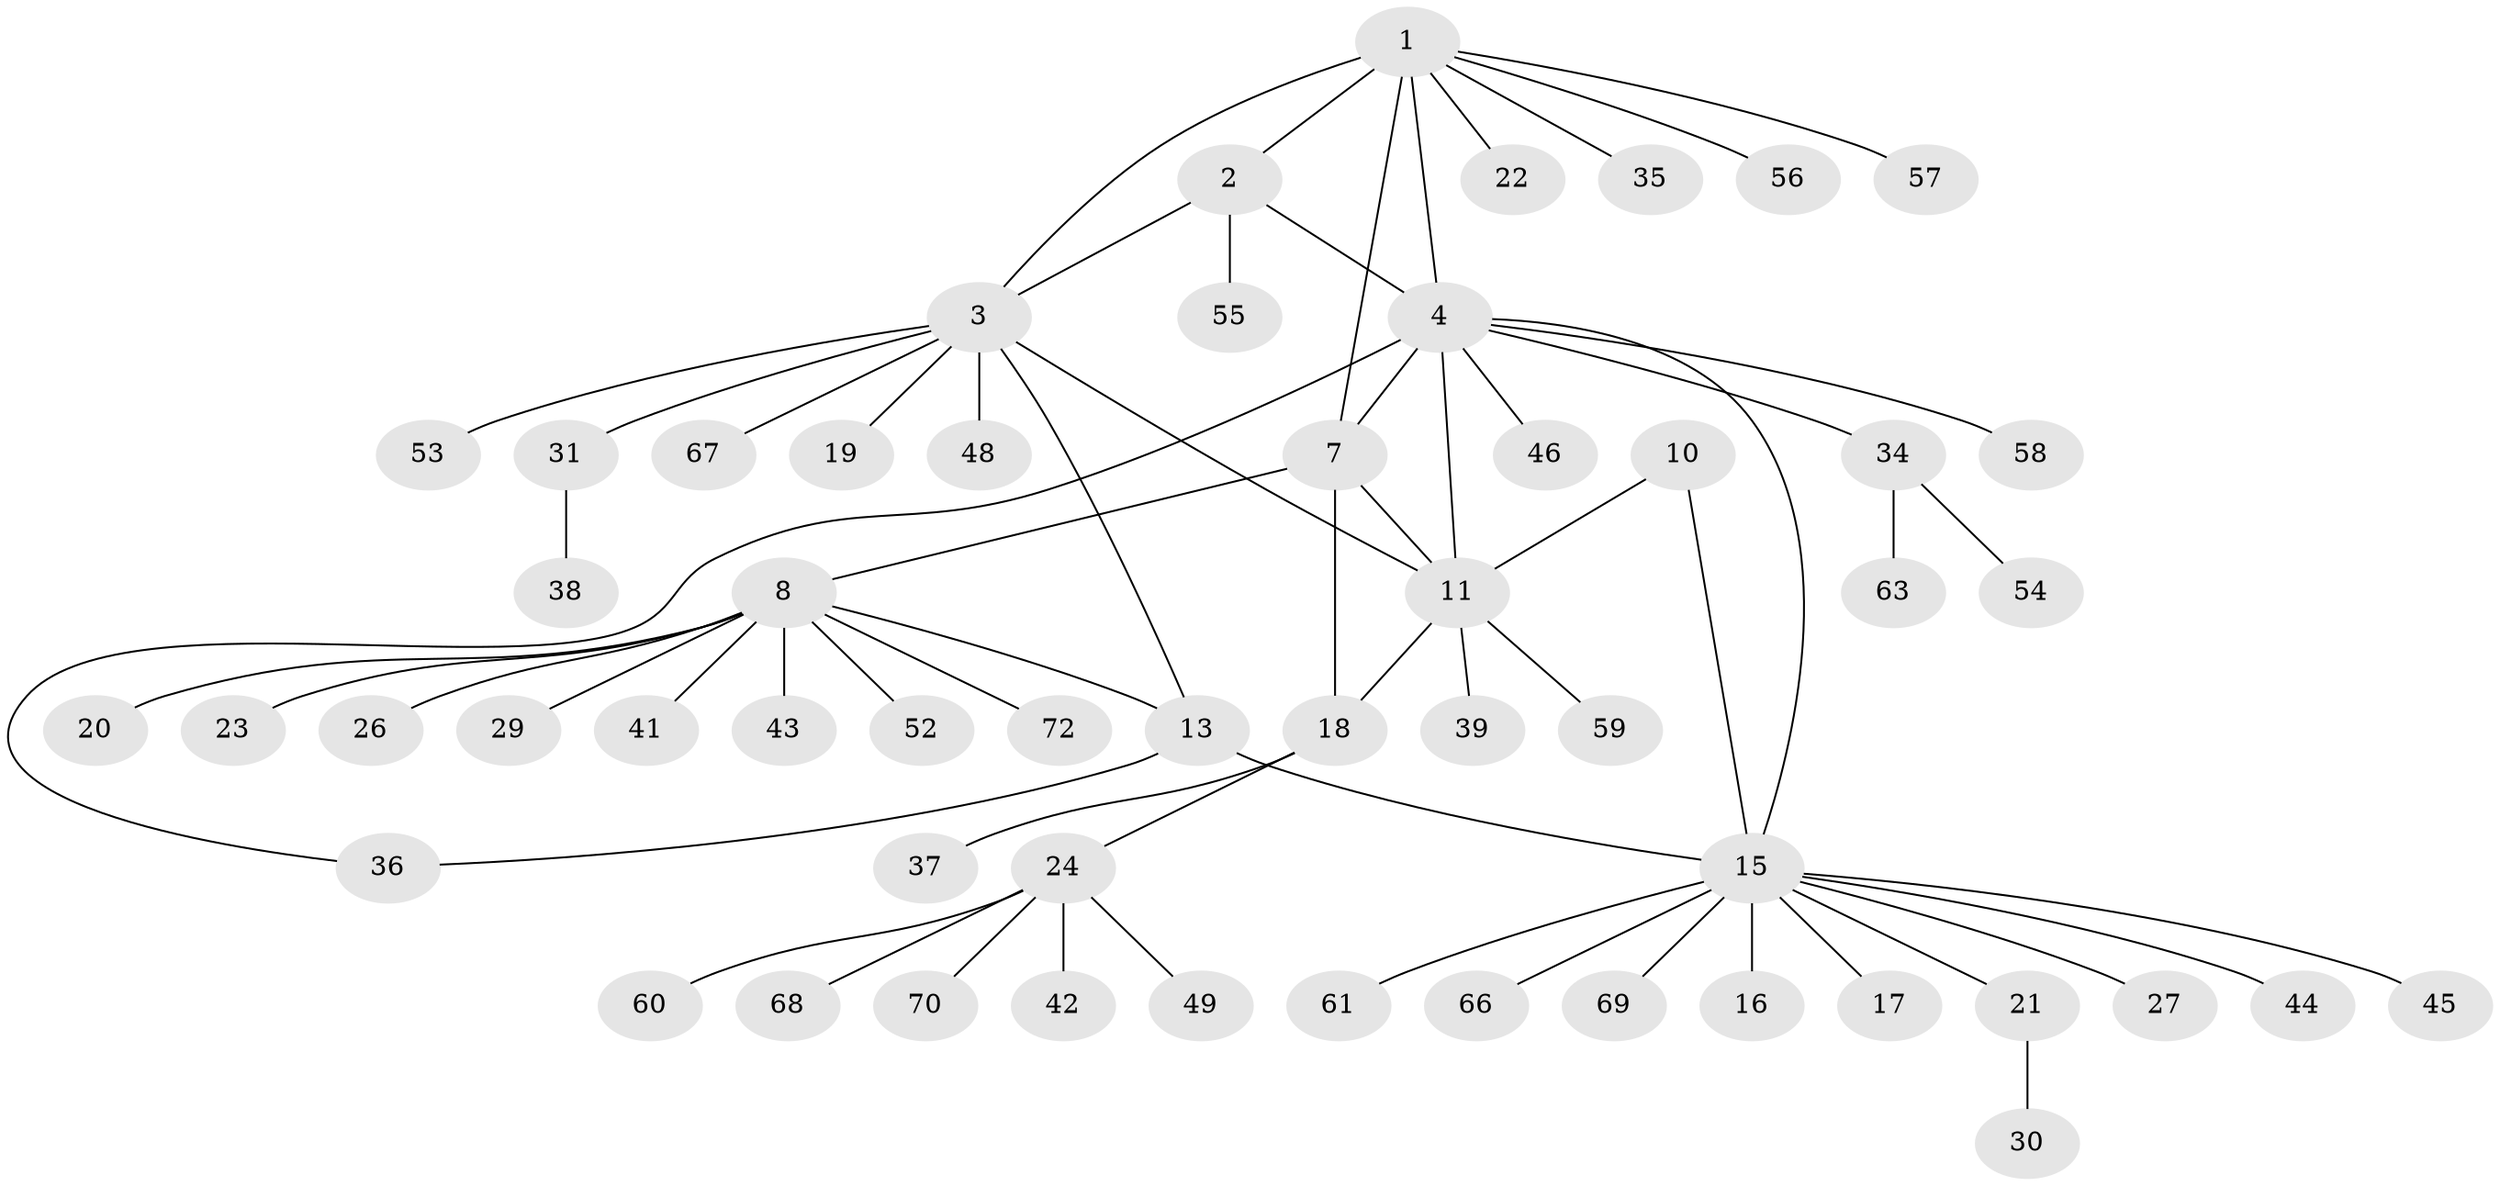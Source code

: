 // Generated by graph-tools (version 1.1) at 2025/52/02/27/25 19:52:17]
// undirected, 55 vertices, 64 edges
graph export_dot {
graph [start="1"]
  node [color=gray90,style=filled];
  1 [super="+5"];
  2 [super="+71"];
  3 [super="+51"];
  4 [super="+6"];
  7 [super="+25"];
  8 [super="+9"];
  10 [super="+33"];
  11 [super="+12"];
  13 [super="+14"];
  15 [super="+47"];
  16;
  17;
  18 [super="+40"];
  19;
  20;
  21;
  22 [super="+32"];
  23;
  24 [super="+28"];
  26;
  27;
  29;
  30;
  31 [super="+50"];
  34;
  35;
  36 [super="+64"];
  37;
  38;
  39;
  41;
  42;
  43;
  44;
  45;
  46;
  48;
  49;
  52;
  53;
  54 [super="+62"];
  55;
  56;
  57;
  58;
  59 [super="+65"];
  60;
  61;
  63;
  66;
  67;
  68;
  69;
  70;
  72;
  1 -- 2;
  1 -- 3;
  1 -- 7;
  1 -- 22;
  1 -- 35;
  1 -- 56;
  1 -- 57;
  1 -- 4 [weight=2];
  2 -- 3;
  2 -- 55;
  2 -- 4;
  3 -- 11;
  3 -- 19;
  3 -- 31;
  3 -- 48;
  3 -- 53;
  3 -- 67;
  3 -- 13;
  4 -- 11;
  4 -- 15;
  4 -- 34;
  4 -- 36;
  4 -- 46;
  4 -- 58;
  4 -- 7;
  7 -- 8 [weight=2];
  7 -- 11;
  7 -- 18;
  8 -- 13;
  8 -- 20;
  8 -- 23;
  8 -- 72;
  8 -- 41;
  8 -- 43;
  8 -- 52;
  8 -- 26;
  8 -- 29;
  10 -- 11 [weight=2];
  10 -- 15;
  11 -- 39;
  11 -- 18;
  11 -- 59;
  13 -- 15 [weight=2];
  13 -- 36;
  15 -- 16;
  15 -- 17;
  15 -- 21;
  15 -- 27;
  15 -- 44;
  15 -- 45;
  15 -- 61;
  15 -- 66;
  15 -- 69;
  18 -- 24;
  18 -- 37;
  21 -- 30;
  24 -- 49;
  24 -- 70;
  24 -- 42;
  24 -- 60;
  24 -- 68;
  31 -- 38;
  34 -- 54;
  34 -- 63;
}
